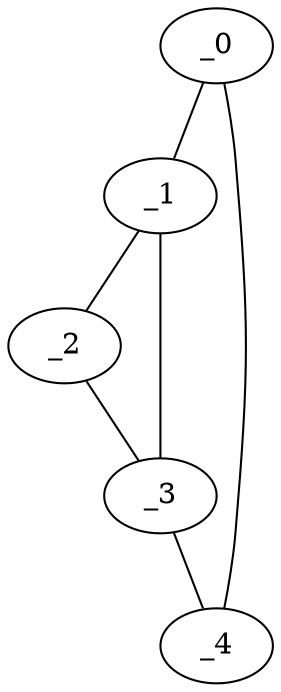 graph AP1_0111 {
	_0	 [x="0.685571",
		y="0.703398"];
	_1	 [x="1.22664",
		y="2.99317"];
	_0 -- _1;
	_4	 [x="2.48399",
		y="0.954401"];
	_0 -- _4;
	_2	 [x="2.37705",
		y="0.482638"];
	_1 -- _2;
	_3	 [x="0.652854",
		y="1.21189"];
	_1 -- _3;
	_2 -- _3;
	_3 -- _4;
}
